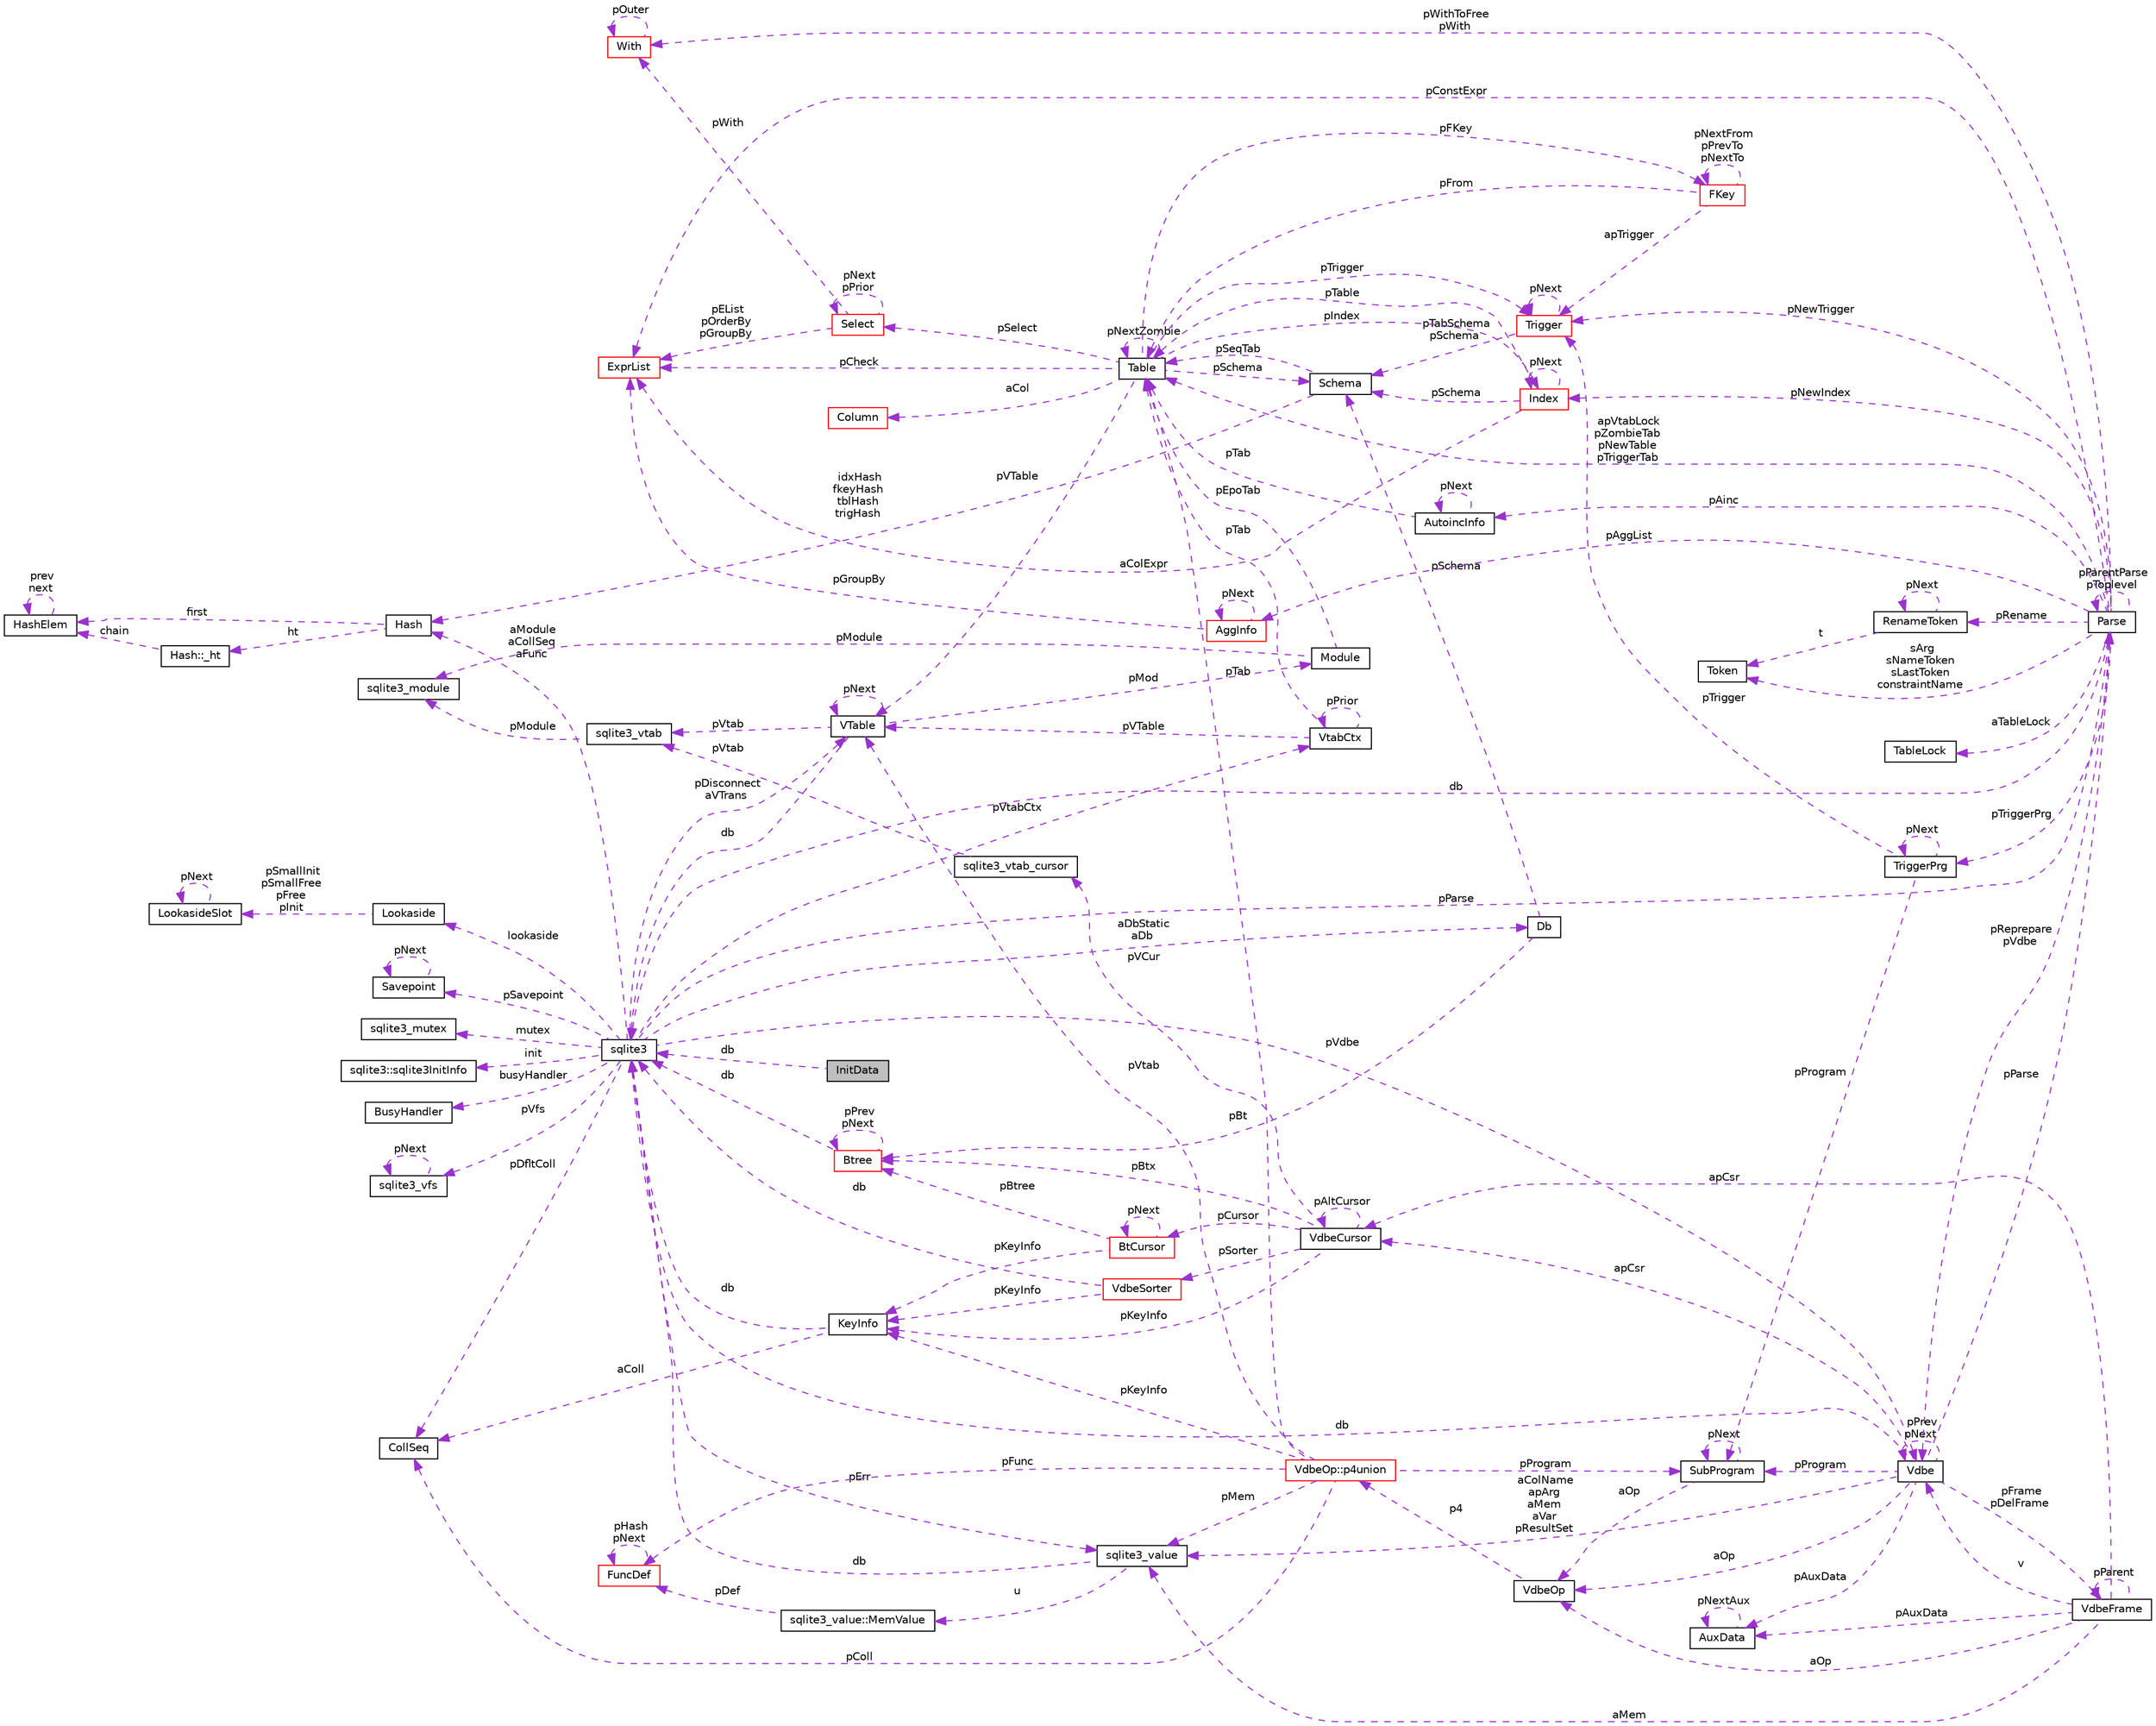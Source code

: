 digraph "InitData"
{
 // LATEX_PDF_SIZE
  edge [fontname="Helvetica",fontsize="10",labelfontname="Helvetica",labelfontsize="10"];
  node [fontname="Helvetica",fontsize="10",shape=record];
  rankdir="LR";
  Node1 [label="InitData",height=0.2,width=0.4,color="black", fillcolor="grey75", style="filled", fontcolor="black",tooltip=" "];
  Node2 -> Node1 [dir="back",color="darkorchid3",fontsize="10",style="dashed",label=" db" ,fontname="Helvetica"];
  Node2 [label="sqlite3",height=0.2,width=0.4,color="black", fillcolor="white", style="filled",URL="$structsqlite3.html",tooltip=" "];
  Node3 -> Node2 [dir="back",color="darkorchid3",fontsize="10",style="dashed",label=" pVdbe" ,fontname="Helvetica"];
  Node3 [label="Vdbe",height=0.2,width=0.4,color="black", fillcolor="white", style="filled",URL="$structVdbe.html",tooltip=" "];
  Node3 -> Node3 [dir="back",color="darkorchid3",fontsize="10",style="dashed",label=" pPrev\npNext" ,fontname="Helvetica"];
  Node2 -> Node3 [dir="back",color="darkorchid3",fontsize="10",style="dashed",label=" db" ,fontname="Helvetica"];
  Node4 -> Node3 [dir="back",color="darkorchid3",fontsize="10",style="dashed",label=" aColName\napArg\naMem\naVar\npResultSet" ,fontname="Helvetica"];
  Node4 [label="sqlite3_value",height=0.2,width=0.4,color="black", fillcolor="white", style="filled",URL="$structsqlite3__value.html",tooltip=" "];
  Node2 -> Node4 [dir="back",color="darkorchid3",fontsize="10",style="dashed",label=" db" ,fontname="Helvetica"];
  Node5 -> Node4 [dir="back",color="darkorchid3",fontsize="10",style="dashed",label=" u" ,fontname="Helvetica"];
  Node5 [label="sqlite3_value::MemValue",height=0.2,width=0.4,color="black", fillcolor="white", style="filled",URL="$unionsqlite3__value_1_1MemValue.html",tooltip=" "];
  Node6 -> Node5 [dir="back",color="darkorchid3",fontsize="10",style="dashed",label=" pDef" ,fontname="Helvetica"];
  Node6 [label="FuncDef",height=0.2,width=0.4,color="red", fillcolor="white", style="filled",URL="$structFuncDef.html",tooltip=" "];
  Node6 -> Node6 [dir="back",color="darkorchid3",fontsize="10",style="dashed",label=" pHash\npNext" ,fontname="Helvetica"];
  Node8 -> Node3 [dir="back",color="darkorchid3",fontsize="10",style="dashed",label=" pFrame\npDelFrame" ,fontname="Helvetica"];
  Node8 [label="VdbeFrame",height=0.2,width=0.4,color="black", fillcolor="white", style="filled",URL="$structVdbeFrame.html",tooltip=" "];
  Node3 -> Node8 [dir="back",color="darkorchid3",fontsize="10",style="dashed",label=" v" ,fontname="Helvetica"];
  Node4 -> Node8 [dir="back",color="darkorchid3",fontsize="10",style="dashed",label=" aMem" ,fontname="Helvetica"];
  Node8 -> Node8 [dir="back",color="darkorchid3",fontsize="10",style="dashed",label=" pParent" ,fontname="Helvetica"];
  Node9 -> Node8 [dir="back",color="darkorchid3",fontsize="10",style="dashed",label=" pAuxData" ,fontname="Helvetica"];
  Node9 [label="AuxData",height=0.2,width=0.4,color="black", fillcolor="white", style="filled",URL="$structAuxData.html",tooltip=" "];
  Node9 -> Node9 [dir="back",color="darkorchid3",fontsize="10",style="dashed",label=" pNextAux" ,fontname="Helvetica"];
  Node10 -> Node8 [dir="back",color="darkorchid3",fontsize="10",style="dashed",label=" apCsr" ,fontname="Helvetica"];
  Node10 [label="VdbeCursor",height=0.2,width=0.4,color="black", fillcolor="white", style="filled",URL="$structVdbeCursor.html",tooltip=" "];
  Node11 -> Node10 [dir="back",color="darkorchid3",fontsize="10",style="dashed",label=" pCursor" ,fontname="Helvetica"];
  Node11 [label="BtCursor",height=0.2,width=0.4,color="red", fillcolor="white", style="filled",URL="$structBtCursor.html",tooltip=" "];
  Node11 -> Node11 [dir="back",color="darkorchid3",fontsize="10",style="dashed",label=" pNext" ,fontname="Helvetica"];
  Node30 -> Node11 [dir="back",color="darkorchid3",fontsize="10",style="dashed",label=" pKeyInfo" ,fontname="Helvetica"];
  Node30 [label="KeyInfo",height=0.2,width=0.4,color="black", fillcolor="white", style="filled",URL="$structKeyInfo.html",tooltip=" "];
  Node2 -> Node30 [dir="back",color="darkorchid3",fontsize="10",style="dashed",label=" db" ,fontname="Helvetica"];
  Node31 -> Node30 [dir="back",color="darkorchid3",fontsize="10",style="dashed",label=" aColl" ,fontname="Helvetica"];
  Node31 [label="CollSeq",height=0.2,width=0.4,color="black", fillcolor="white", style="filled",URL="$structCollSeq.html",tooltip=" "];
  Node17 -> Node11 [dir="back",color="darkorchid3",fontsize="10",style="dashed",label=" pBtree" ,fontname="Helvetica"];
  Node17 [label="Btree",height=0.2,width=0.4,color="red", fillcolor="white", style="filled",URL="$structBtree.html",tooltip=" "];
  Node2 -> Node17 [dir="back",color="darkorchid3",fontsize="10",style="dashed",label=" db" ,fontname="Helvetica"];
  Node17 -> Node17 [dir="back",color="darkorchid3",fontsize="10",style="dashed",label=" pPrev\npNext" ,fontname="Helvetica"];
  Node32 -> Node10 [dir="back",color="darkorchid3",fontsize="10",style="dashed",label=" pVCur" ,fontname="Helvetica"];
  Node32 [label="sqlite3_vtab_cursor",height=0.2,width=0.4,color="black", fillcolor="white", style="filled",URL="$structsqlite3__vtab__cursor.html",tooltip=" "];
  Node33 -> Node32 [dir="back",color="darkorchid3",fontsize="10",style="dashed",label=" pVtab" ,fontname="Helvetica"];
  Node33 [label="sqlite3_vtab",height=0.2,width=0.4,color="black", fillcolor="white", style="filled",URL="$structsqlite3__vtab.html",tooltip=" "];
  Node34 -> Node33 [dir="back",color="darkorchid3",fontsize="10",style="dashed",label=" pModule" ,fontname="Helvetica"];
  Node34 [label="sqlite3_module",height=0.2,width=0.4,color="black", fillcolor="white", style="filled",URL="$structsqlite3__module.html",tooltip=" "];
  Node10 -> Node10 [dir="back",color="darkorchid3",fontsize="10",style="dashed",label=" pAltCursor" ,fontname="Helvetica"];
  Node30 -> Node10 [dir="back",color="darkorchid3",fontsize="10",style="dashed",label=" pKeyInfo" ,fontname="Helvetica"];
  Node35 -> Node10 [dir="back",color="darkorchid3",fontsize="10",style="dashed",label=" pSorter" ,fontname="Helvetica"];
  Node35 [label="VdbeSorter",height=0.2,width=0.4,color="red", fillcolor="white", style="filled",URL="$structVdbeSorter.html",tooltip=" "];
  Node2 -> Node35 [dir="back",color="darkorchid3",fontsize="10",style="dashed",label=" db" ,fontname="Helvetica"];
  Node30 -> Node35 [dir="back",color="darkorchid3",fontsize="10",style="dashed",label=" pKeyInfo" ,fontname="Helvetica"];
  Node17 -> Node10 [dir="back",color="darkorchid3",fontsize="10",style="dashed",label=" pBtx" ,fontname="Helvetica"];
  Node45 -> Node8 [dir="back",color="darkorchid3",fontsize="10",style="dashed",label=" aOp" ,fontname="Helvetica"];
  Node45 [label="VdbeOp",height=0.2,width=0.4,color="black", fillcolor="white", style="filled",URL="$structVdbeOp.html",tooltip=" "];
  Node46 -> Node45 [dir="back",color="darkorchid3",fontsize="10",style="dashed",label=" p4" ,fontname="Helvetica"];
  Node46 [label="VdbeOp::p4union",height=0.2,width=0.4,color="red", fillcolor="white", style="filled",URL="$unionVdbeOp_1_1p4union.html",tooltip=" "];
  Node4 -> Node46 [dir="back",color="darkorchid3",fontsize="10",style="dashed",label=" pMem" ,fontname="Helvetica"];
  Node31 -> Node46 [dir="back",color="darkorchid3",fontsize="10",style="dashed",label=" pColl" ,fontname="Helvetica"];
  Node47 -> Node46 [dir="back",color="darkorchid3",fontsize="10",style="dashed",label=" pVtab" ,fontname="Helvetica"];
  Node47 [label="VTable",height=0.2,width=0.4,color="black", fillcolor="white", style="filled",URL="$structVTable.html",tooltip=" "];
  Node2 -> Node47 [dir="back",color="darkorchid3",fontsize="10",style="dashed",label=" db" ,fontname="Helvetica"];
  Node47 -> Node47 [dir="back",color="darkorchid3",fontsize="10",style="dashed",label=" pNext" ,fontname="Helvetica"];
  Node48 -> Node47 [dir="back",color="darkorchid3",fontsize="10",style="dashed",label=" pMod" ,fontname="Helvetica"];
  Node48 [label="Module",height=0.2,width=0.4,color="black", fillcolor="white", style="filled",URL="$structModule.html",tooltip=" "];
  Node34 -> Node48 [dir="back",color="darkorchid3",fontsize="10",style="dashed",label=" pModule" ,fontname="Helvetica"];
  Node49 -> Node48 [dir="back",color="darkorchid3",fontsize="10",style="dashed",label=" pEpoTab" ,fontname="Helvetica"];
  Node49 [label="Table",height=0.2,width=0.4,color="black", fillcolor="white", style="filled",URL="$structTable.html",tooltip=" "];
  Node50 -> Node49 [dir="back",color="darkorchid3",fontsize="10",style="dashed",label=" pSchema" ,fontname="Helvetica"];
  Node50 [label="Schema",height=0.2,width=0.4,color="black", fillcolor="white", style="filled",URL="$structSchema.html",tooltip=" "];
  Node49 -> Node50 [dir="back",color="darkorchid3",fontsize="10",style="dashed",label=" pSeqTab" ,fontname="Helvetica"];
  Node51 -> Node50 [dir="back",color="darkorchid3",fontsize="10",style="dashed",label=" idxHash\nfkeyHash\ntblHash\ntrigHash" ,fontname="Helvetica"];
  Node51 [label="Hash",height=0.2,width=0.4,color="black", fillcolor="white", style="filled",URL="$structHash.html",tooltip=" "];
  Node52 -> Node51 [dir="back",color="darkorchid3",fontsize="10",style="dashed",label=" ht" ,fontname="Helvetica"];
  Node52 [label="Hash::_ht",height=0.2,width=0.4,color="black", fillcolor="white", style="filled",URL="$structHash_1_1__ht.html",tooltip=" "];
  Node53 -> Node52 [dir="back",color="darkorchid3",fontsize="10",style="dashed",label=" chain" ,fontname="Helvetica"];
  Node53 [label="HashElem",height=0.2,width=0.4,color="black", fillcolor="white", style="filled",URL="$structHashElem.html",tooltip=" "];
  Node53 -> Node53 [dir="back",color="darkorchid3",fontsize="10",style="dashed",label=" prev\nnext" ,fontname="Helvetica"];
  Node53 -> Node51 [dir="back",color="darkorchid3",fontsize="10",style="dashed",label=" first" ,fontname="Helvetica"];
  Node54 -> Node49 [dir="back",color="darkorchid3",fontsize="10",style="dashed",label=" aCol" ,fontname="Helvetica"];
  Node54 [label="Column",height=0.2,width=0.4,color="red", fillcolor="white", style="filled",URL="$structColumn.html",tooltip=" "];
  Node70 -> Node49 [dir="back",color="darkorchid3",fontsize="10",style="dashed",label=" pFKey" ,fontname="Helvetica"];
  Node70 [label="FKey",height=0.2,width=0.4,color="red", fillcolor="white", style="filled",URL="$structFKey.html",tooltip=" "];
  Node70 -> Node70 [dir="back",color="darkorchid3",fontsize="10",style="dashed",label=" pNextFrom\npPrevTo\npNextTo" ,fontname="Helvetica"];
  Node49 -> Node70 [dir="back",color="darkorchid3",fontsize="10",style="dashed",label=" pFrom" ,fontname="Helvetica"];
  Node72 -> Node70 [dir="back",color="darkorchid3",fontsize="10",style="dashed",label=" apTrigger" ,fontname="Helvetica"];
  Node72 [label="Trigger",height=0.2,width=0.4,color="red", fillcolor="white", style="filled",URL="$structTrigger.html",tooltip=" "];
  Node50 -> Node72 [dir="back",color="darkorchid3",fontsize="10",style="dashed",label=" pTabSchema\npSchema" ,fontname="Helvetica"];
  Node72 -> Node72 [dir="back",color="darkorchid3",fontsize="10",style="dashed",label=" pNext" ,fontname="Helvetica"];
  Node47 -> Node49 [dir="back",color="darkorchid3",fontsize="10",style="dashed",label=" pVTable" ,fontname="Helvetica"];
  Node49 -> Node49 [dir="back",color="darkorchid3",fontsize="10",style="dashed",label=" pNextZombie" ,fontname="Helvetica"];
  Node72 -> Node49 [dir="back",color="darkorchid3",fontsize="10",style="dashed",label=" pTrigger" ,fontname="Helvetica"];
  Node61 -> Node49 [dir="back",color="darkorchid3",fontsize="10",style="dashed",label=" pSelect" ,fontname="Helvetica"];
  Node61 [label="Select",height=0.2,width=0.4,color="red", fillcolor="white", style="filled",URL="$structSelect.html",tooltip=" "];
  Node62 -> Node61 [dir="back",color="darkorchid3",fontsize="10",style="dashed",label=" pWith" ,fontname="Helvetica"];
  Node62 [label="With",height=0.2,width=0.4,color="red", fillcolor="white", style="filled",URL="$structWith.html",tooltip=" "];
  Node62 -> Node62 [dir="back",color="darkorchid3",fontsize="10",style="dashed",label=" pOuter" ,fontname="Helvetica"];
  Node61 -> Node61 [dir="back",color="darkorchid3",fontsize="10",style="dashed",label=" pNext\npPrior" ,fontname="Helvetica"];
  Node59 -> Node61 [dir="back",color="darkorchid3",fontsize="10",style="dashed",label=" pEList\npOrderBy\npGroupBy" ,fontname="Helvetica"];
  Node59 [label="ExprList",height=0.2,width=0.4,color="red", fillcolor="white", style="filled",URL="$structExprList.html",tooltip=" "];
  Node59 -> Node49 [dir="back",color="darkorchid3",fontsize="10",style="dashed",label=" pCheck" ,fontname="Helvetica"];
  Node68 -> Node49 [dir="back",color="darkorchid3",fontsize="10",style="dashed",label=" pIndex" ,fontname="Helvetica"];
  Node68 [label="Index",height=0.2,width=0.4,color="red", fillcolor="white", style="filled",URL="$structIndex.html",tooltip=" "];
  Node50 -> Node68 [dir="back",color="darkorchid3",fontsize="10",style="dashed",label=" pSchema" ,fontname="Helvetica"];
  Node49 -> Node68 [dir="back",color="darkorchid3",fontsize="10",style="dashed",label=" pTable" ,fontname="Helvetica"];
  Node59 -> Node68 [dir="back",color="darkorchid3",fontsize="10",style="dashed",label=" aColExpr" ,fontname="Helvetica"];
  Node68 -> Node68 [dir="back",color="darkorchid3",fontsize="10",style="dashed",label=" pNext" ,fontname="Helvetica"];
  Node33 -> Node47 [dir="back",color="darkorchid3",fontsize="10",style="dashed",label=" pVtab" ,fontname="Helvetica"];
  Node49 -> Node46 [dir="back",color="darkorchid3",fontsize="10",style="dashed",label=" pTab" ,fontname="Helvetica"];
  Node75 -> Node46 [dir="back",color="darkorchid3",fontsize="10",style="dashed",label=" pProgram" ,fontname="Helvetica"];
  Node75 [label="SubProgram",height=0.2,width=0.4,color="black", fillcolor="white", style="filled",URL="$structSubProgram.html",tooltip=" "];
  Node75 -> Node75 [dir="back",color="darkorchid3",fontsize="10",style="dashed",label=" pNext" ,fontname="Helvetica"];
  Node45 -> Node75 [dir="back",color="darkorchid3",fontsize="10",style="dashed",label=" aOp" ,fontname="Helvetica"];
  Node30 -> Node46 [dir="back",color="darkorchid3",fontsize="10",style="dashed",label=" pKeyInfo" ,fontname="Helvetica"];
  Node6 -> Node46 [dir="back",color="darkorchid3",fontsize="10",style="dashed",label=" pFunc" ,fontname="Helvetica"];
  Node9 -> Node3 [dir="back",color="darkorchid3",fontsize="10",style="dashed",label=" pAuxData" ,fontname="Helvetica"];
  Node75 -> Node3 [dir="back",color="darkorchid3",fontsize="10",style="dashed",label=" pProgram" ,fontname="Helvetica"];
  Node10 -> Node3 [dir="back",color="darkorchid3",fontsize="10",style="dashed",label=" apCsr" ,fontname="Helvetica"];
  Node77 -> Node3 [dir="back",color="darkorchid3",fontsize="10",style="dashed",label=" pParse" ,fontname="Helvetica"];
  Node77 [label="Parse",height=0.2,width=0.4,color="black", fillcolor="white", style="filled",URL="$structParse.html",tooltip=" "];
  Node56 -> Node77 [dir="back",color="darkorchid3",fontsize="10",style="dashed",label=" pAggList" ,fontname="Helvetica"];
  Node56 [label="AggInfo",height=0.2,width=0.4,color="red", fillcolor="white", style="filled",URL="$structAggInfo.html",tooltip=" "];
  Node56 -> Node56 [dir="back",color="darkorchid3",fontsize="10",style="dashed",label=" pNext" ,fontname="Helvetica"];
  Node59 -> Node56 [dir="back",color="darkorchid3",fontsize="10",style="dashed",label=" pGroupBy" ,fontname="Helvetica"];
  Node3 -> Node77 [dir="back",color="darkorchid3",fontsize="10",style="dashed",label=" pReprepare\npVdbe" ,fontname="Helvetica"];
  Node2 -> Node77 [dir="back",color="darkorchid3",fontsize="10",style="dashed",label=" db" ,fontname="Helvetica"];
  Node78 -> Node77 [dir="back",color="darkorchid3",fontsize="10",style="dashed",label=" aTableLock" ,fontname="Helvetica"];
  Node78 [label="TableLock",height=0.2,width=0.4,color="black", fillcolor="white", style="filled",URL="$structTableLock.html",tooltip=" "];
  Node79 -> Node77 [dir="back",color="darkorchid3",fontsize="10",style="dashed",label=" sArg\nsNameToken\nsLastToken\nconstraintName" ,fontname="Helvetica"];
  Node79 [label="Token",height=0.2,width=0.4,color="black", fillcolor="white", style="filled",URL="$structToken.html",tooltip=" "];
  Node62 -> Node77 [dir="back",color="darkorchid3",fontsize="10",style="dashed",label=" pWithToFree\npWith" ,fontname="Helvetica"];
  Node49 -> Node77 [dir="back",color="darkorchid3",fontsize="10",style="dashed",label=" apVtabLock\npZombieTab\npNewTable\npTriggerTab" ,fontname="Helvetica"];
  Node72 -> Node77 [dir="back",color="darkorchid3",fontsize="10",style="dashed",label=" pNewTrigger" ,fontname="Helvetica"];
  Node80 -> Node77 [dir="back",color="darkorchid3",fontsize="10",style="dashed",label=" pTriggerPrg" ,fontname="Helvetica"];
  Node80 [label="TriggerPrg",height=0.2,width=0.4,color="black", fillcolor="white", style="filled",URL="$structTriggerPrg.html",tooltip=" "];
  Node75 -> Node80 [dir="back",color="darkorchid3",fontsize="10",style="dashed",label=" pProgram" ,fontname="Helvetica"];
  Node72 -> Node80 [dir="back",color="darkorchid3",fontsize="10",style="dashed",label=" pTrigger" ,fontname="Helvetica"];
  Node80 -> Node80 [dir="back",color="darkorchid3",fontsize="10",style="dashed",label=" pNext" ,fontname="Helvetica"];
  Node81 -> Node77 [dir="back",color="darkorchid3",fontsize="10",style="dashed",label=" pRename" ,fontname="Helvetica"];
  Node81 [label="RenameToken",height=0.2,width=0.4,color="black", fillcolor="white", style="filled",URL="$structRenameToken.html",tooltip=" "];
  Node79 -> Node81 [dir="back",color="darkorchid3",fontsize="10",style="dashed",label=" t" ,fontname="Helvetica"];
  Node81 -> Node81 [dir="back",color="darkorchid3",fontsize="10",style="dashed",label=" pNext" ,fontname="Helvetica"];
  Node68 -> Node77 [dir="back",color="darkorchid3",fontsize="10",style="dashed",label=" pNewIndex" ,fontname="Helvetica"];
  Node82 -> Node77 [dir="back",color="darkorchid3",fontsize="10",style="dashed",label=" pAinc" ,fontname="Helvetica"];
  Node82 [label="AutoincInfo",height=0.2,width=0.4,color="black", fillcolor="white", style="filled",URL="$structAutoincInfo.html",tooltip=" "];
  Node49 -> Node82 [dir="back",color="darkorchid3",fontsize="10",style="dashed",label=" pTab" ,fontname="Helvetica"];
  Node82 -> Node82 [dir="back",color="darkorchid3",fontsize="10",style="dashed",label=" pNext" ,fontname="Helvetica"];
  Node59 -> Node77 [dir="back",color="darkorchid3",fontsize="10",style="dashed",label=" pConstExpr" ,fontname="Helvetica"];
  Node77 -> Node77 [dir="back",color="darkorchid3",fontsize="10",style="dashed",label=" pParentParse\npToplevel" ,fontname="Helvetica"];
  Node45 -> Node3 [dir="back",color="darkorchid3",fontsize="10",style="dashed",label=" aOp" ,fontname="Helvetica"];
  Node83 -> Node2 [dir="back",color="darkorchid3",fontsize="10",style="dashed",label=" pSavepoint" ,fontname="Helvetica"];
  Node83 [label="Savepoint",height=0.2,width=0.4,color="black", fillcolor="white", style="filled",URL="$structSavepoint.html",tooltip=" "];
  Node83 -> Node83 [dir="back",color="darkorchid3",fontsize="10",style="dashed",label=" pNext" ,fontname="Helvetica"];
  Node84 -> Node2 [dir="back",color="darkorchid3",fontsize="10",style="dashed",label=" lookaside" ,fontname="Helvetica"];
  Node84 [label="Lookaside",height=0.2,width=0.4,color="black", fillcolor="white", style="filled",URL="$structLookaside.html",tooltip=" "];
  Node85 -> Node84 [dir="back",color="darkorchid3",fontsize="10",style="dashed",label=" pSmallInit\npSmallFree\npFree\npInit" ,fontname="Helvetica"];
  Node85 [label="LookasideSlot",height=0.2,width=0.4,color="black", fillcolor="white", style="filled",URL="$structLookasideSlot.html",tooltip=" "];
  Node85 -> Node85 [dir="back",color="darkorchid3",fontsize="10",style="dashed",label=" pNext" ,fontname="Helvetica"];
  Node4 -> Node2 [dir="back",color="darkorchid3",fontsize="10",style="dashed",label=" pErr" ,fontname="Helvetica"];
  Node15 -> Node2 [dir="back",color="darkorchid3",fontsize="10",style="dashed",label=" mutex" ,fontname="Helvetica"];
  Node15 [label="sqlite3_mutex",height=0.2,width=0.4,color="black", fillcolor="white", style="filled",URL="$structsqlite3__mutex.html",tooltip=" "];
  Node26 -> Node2 [dir="back",color="darkorchid3",fontsize="10",style="dashed",label=" pVfs" ,fontname="Helvetica"];
  Node26 [label="sqlite3_vfs",height=0.2,width=0.4,color="black", fillcolor="white", style="filled",URL="$structsqlite3__vfs.html",tooltip=" "];
  Node26 -> Node26 [dir="back",color="darkorchid3",fontsize="10",style="dashed",label=" pNext" ,fontname="Helvetica"];
  Node86 -> Node2 [dir="back",color="darkorchid3",fontsize="10",style="dashed",label=" init" ,fontname="Helvetica"];
  Node86 [label="sqlite3::sqlite3InitInfo",height=0.2,width=0.4,color="black", fillcolor="white", style="filled",URL="$structsqlite3_1_1sqlite3InitInfo.html",tooltip=" "];
  Node87 -> Node2 [dir="back",color="darkorchid3",fontsize="10",style="dashed",label=" busyHandler" ,fontname="Helvetica"];
  Node87 [label="BusyHandler",height=0.2,width=0.4,color="black", fillcolor="white", style="filled",URL="$structBusyHandler.html",tooltip=" "];
  Node88 -> Node2 [dir="back",color="darkorchid3",fontsize="10",style="dashed",label=" pVtabCtx" ,fontname="Helvetica"];
  Node88 [label="VtabCtx",height=0.2,width=0.4,color="black", fillcolor="white", style="filled",URL="$structVtabCtx.html",tooltip=" "];
  Node88 -> Node88 [dir="back",color="darkorchid3",fontsize="10",style="dashed",label=" pPrior" ,fontname="Helvetica"];
  Node47 -> Node88 [dir="back",color="darkorchid3",fontsize="10",style="dashed",label=" pVTable" ,fontname="Helvetica"];
  Node49 -> Node88 [dir="back",color="darkorchid3",fontsize="10",style="dashed",label=" pTab" ,fontname="Helvetica"];
  Node31 -> Node2 [dir="back",color="darkorchid3",fontsize="10",style="dashed",label=" pDfltColl" ,fontname="Helvetica"];
  Node47 -> Node2 [dir="back",color="darkorchid3",fontsize="10",style="dashed",label=" pDisconnect\naVTrans" ,fontname="Helvetica"];
  Node89 -> Node2 [dir="back",color="darkorchid3",fontsize="10",style="dashed",label=" aDbStatic\naDb" ,fontname="Helvetica"];
  Node89 [label="Db",height=0.2,width=0.4,color="black", fillcolor="white", style="filled",URL="$structDb.html",tooltip=" "];
  Node50 -> Node89 [dir="back",color="darkorchid3",fontsize="10",style="dashed",label=" pSchema" ,fontname="Helvetica"];
  Node17 -> Node89 [dir="back",color="darkorchid3",fontsize="10",style="dashed",label=" pBt" ,fontname="Helvetica"];
  Node51 -> Node2 [dir="back",color="darkorchid3",fontsize="10",style="dashed",label=" aModule\naCollSeq\naFunc" ,fontname="Helvetica"];
  Node77 -> Node2 [dir="back",color="darkorchid3",fontsize="10",style="dashed",label=" pParse" ,fontname="Helvetica"];
}
